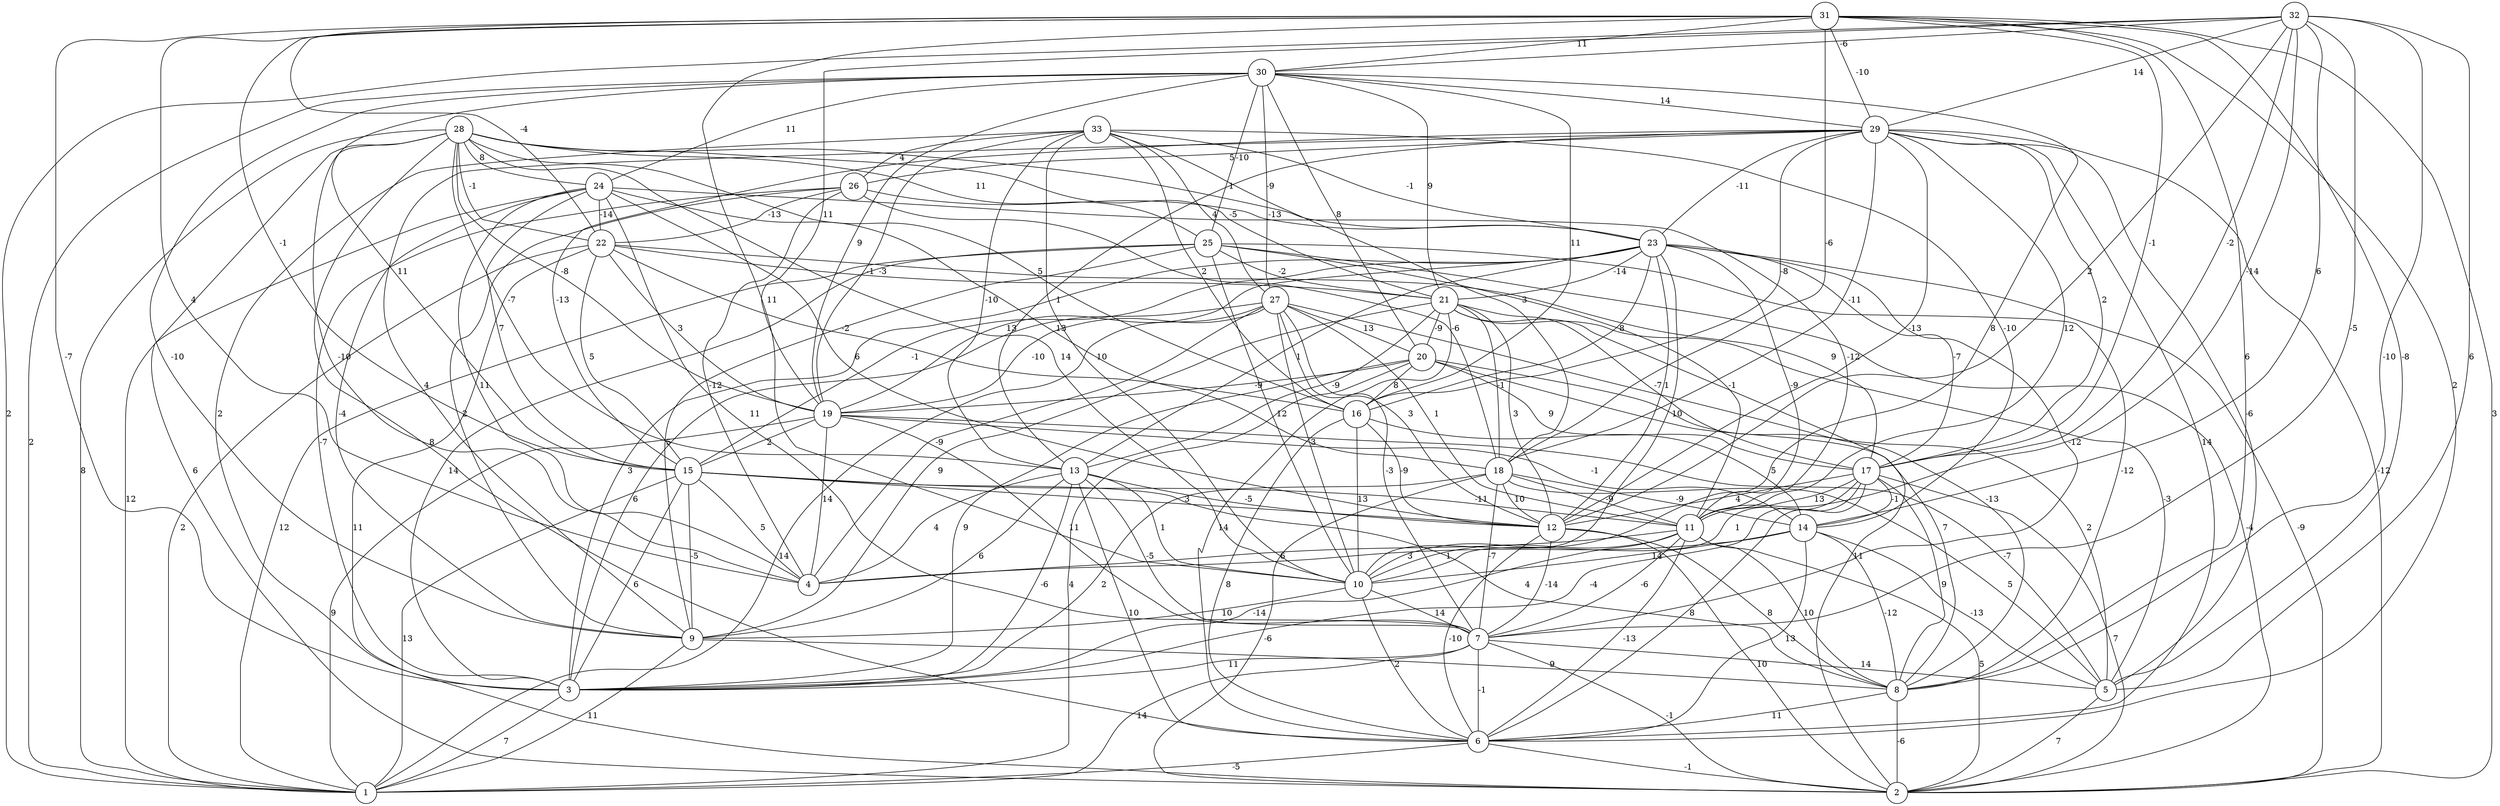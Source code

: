 graph { 
	 fontname="Helvetica,Arial,sans-serif" 
	 node [shape = circle]; 
	 33 -- 3 [label = "2"];
	 33 -- 10 [label = "10"];
	 33 -- 13 [label = "-10"];
	 33 -- 14 [label = "-10"];
	 33 -- 16 [label = "2"];
	 33 -- 18 [label = "3"];
	 33 -- 19 [label = "-1"];
	 33 -- 23 [label = "-1"];
	 33 -- 26 [label = "4"];
	 33 -- 27 [label = "4"];
	 32 -- 1 [label = "2"];
	 32 -- 5 [label = "6"];
	 32 -- 7 [label = "-5"];
	 32 -- 8 [label = "-10"];
	 32 -- 11 [label = "-14"];
	 32 -- 12 [label = "2"];
	 32 -- 14 [label = "6"];
	 32 -- 17 [label = "-2"];
	 32 -- 19 [label = "11"];
	 32 -- 29 [label = "14"];
	 32 -- 30 [label = "-6"];
	 31 -- 2 [label = "3"];
	 31 -- 3 [label = "-7"];
	 31 -- 4 [label = "4"];
	 31 -- 5 [label = "-8"];
	 31 -- 6 [label = "2"];
	 31 -- 8 [label = "6"];
	 31 -- 10 [label = "11"];
	 31 -- 15 [label = "-1"];
	 31 -- 17 [label = "-1"];
	 31 -- 18 [label = "-6"];
	 31 -- 22 [label = "-4"];
	 31 -- 29 [label = "-10"];
	 31 -- 30 [label = "11"];
	 30 -- 1 [label = "2"];
	 30 -- 9 [label = "-10"];
	 30 -- 10 [label = "8"];
	 30 -- 15 [label = "11"];
	 30 -- 16 [label = "11"];
	 30 -- 19 [label = "9"];
	 30 -- 20 [label = "8"];
	 30 -- 21 [label = "9"];
	 30 -- 24 [label = "11"];
	 30 -- 25 [label = "-10"];
	 30 -- 27 [label = "-9"];
	 30 -- 29 [label = "14"];
	 29 -- 2 [label = "-12"];
	 29 -- 5 [label = "-6"];
	 29 -- 6 [label = "14"];
	 29 -- 9 [label = "4"];
	 29 -- 11 [label = "12"];
	 29 -- 12 [label = "-13"];
	 29 -- 13 [label = "1"];
	 29 -- 15 [label = "-13"];
	 29 -- 16 [label = "-8"];
	 29 -- 17 [label = "2"];
	 29 -- 18 [label = "-11"];
	 29 -- 23 [label = "-11"];
	 29 -- 26 [label = "5"];
	 28 -- 1 [label = "8"];
	 28 -- 2 [label = "6"];
	 28 -- 4 [label = "-10"];
	 28 -- 6 [label = "8"];
	 28 -- 10 [label = "14"];
	 28 -- 13 [label = "-7"];
	 28 -- 16 [label = "5"];
	 28 -- 19 [label = "-8"];
	 28 -- 21 [label = "-5"];
	 28 -- 22 [label = "-1"];
	 28 -- 23 [label = "1"];
	 28 -- 24 [label = "8"];
	 28 -- 25 [label = "11"];
	 27 -- 1 [label = "14"];
	 27 -- 3 [label = "6"];
	 27 -- 4 [label = "-9"];
	 27 -- 7 [label = "-3"];
	 27 -- 8 [label = "-13"];
	 27 -- 10 [label = "3"];
	 27 -- 11 [label = "1"];
	 27 -- 12 [label = "3"];
	 27 -- 19 [label = "-10"];
	 27 -- 20 [label = "13"];
	 26 -- 3 [label = "-7"];
	 26 -- 4 [label = "-12"];
	 26 -- 9 [label = "2"];
	 26 -- 18 [label = "-6"];
	 26 -- 22 [label = "-13"];
	 26 -- 23 [label = "-13"];
	 25 -- 1 [label = "12"];
	 25 -- 2 [label = "-4"];
	 25 -- 3 [label = "14"];
	 25 -- 8 [label = "-12"];
	 25 -- 9 [label = "5"];
	 25 -- 10 [label = "12"];
	 25 -- 11 [label = "-1"];
	 25 -- 21 [label = "-2"];
	 24 -- 1 [label = "12"];
	 24 -- 4 [label = "11"];
	 24 -- 7 [label = "11"];
	 24 -- 9 [label = "-4"];
	 24 -- 11 [label = "-12"];
	 24 -- 12 [label = "6"];
	 24 -- 15 [label = "7"];
	 24 -- 18 [label = "13"];
	 24 -- 22 [label = "-14"];
	 23 -- 2 [label = "-9"];
	 23 -- 3 [label = "3"];
	 23 -- 7 [label = "-12"];
	 23 -- 10 [label = "10"];
	 23 -- 11 [label = "-9"];
	 23 -- 12 [label = "1"];
	 23 -- 13 [label = "1"];
	 23 -- 15 [label = "-1"];
	 23 -- 16 [label = "8"];
	 23 -- 17 [label = "-7"];
	 23 -- 19 [label = "13"];
	 23 -- 21 [label = "-14"];
	 22 -- 1 [label = "2"];
	 22 -- 2 [label = "11"];
	 22 -- 15 [label = "5"];
	 22 -- 16 [label = "-2"];
	 22 -- 17 [label = "9"];
	 22 -- 19 [label = "3"];
	 22 -- 21 [label = "-3"];
	 21 -- 2 [label = "11"];
	 21 -- 5 [label = "-3"];
	 21 -- 6 [label = "14"];
	 21 -- 9 [label = "9"];
	 21 -- 12 [label = "3"];
	 21 -- 13 [label = "-9"];
	 21 -- 17 [label = "-7"];
	 21 -- 18 [label = "-1"];
	 21 -- 20 [label = "-9"];
	 20 -- 1 [label = "4"];
	 20 -- 3 [label = "9"];
	 20 -- 5 [label = "2"];
	 20 -- 8 [label = "7"];
	 20 -- 16 [label = "8"];
	 20 -- 17 [label = "9"];
	 20 -- 19 [label = "-9"];
	 19 -- 1 [label = "9"];
	 19 -- 4 [label = "14"];
	 19 -- 5 [label = "-7"];
	 19 -- 7 [label = "11"];
	 19 -- 14 [label = "-1"];
	 19 -- 15 [label = "2"];
	 18 -- 2 [label = "-6"];
	 18 -- 3 [label = "2"];
	 18 -- 5 [label = "5"];
	 18 -- 7 [label = "-7"];
	 18 -- 11 [label = "-9"];
	 18 -- 12 [label = "10"];
	 18 -- 14 [label = "-9"];
	 17 -- 2 [label = "7"];
	 17 -- 3 [label = "-4"];
	 17 -- 6 [label = "8"];
	 17 -- 8 [label = "9"];
	 17 -- 10 [label = "1"];
	 17 -- 11 [label = "13"];
	 17 -- 12 [label = "4"];
	 17 -- 14 [label = "-1"];
	 16 -- 6 [label = "8"];
	 16 -- 10 [label = "13"];
	 16 -- 12 [label = "-9"];
	 16 -- 14 [label = "5"];
	 15 -- 1 [label = "13"];
	 15 -- 3 [label = "6"];
	 15 -- 4 [label = "5"];
	 15 -- 8 [label = "4"];
	 15 -- 9 [label = "-5"];
	 15 -- 11 [label = "-11"];
	 15 -- 12 [label = "3"];
	 14 -- 4 [label = "3"];
	 14 -- 5 [label = "-13"];
	 14 -- 6 [label = "13"];
	 14 -- 8 [label = "-12"];
	 14 -- 10 [label = "14"];
	 13 -- 3 [label = "-6"];
	 13 -- 4 [label = "4"];
	 13 -- 6 [label = "10"];
	 13 -- 7 [label = "-5"];
	 13 -- 9 [label = "6"];
	 13 -- 10 [label = "1"];
	 13 -- 12 [label = "-5"];
	 12 -- 2 [label = "10"];
	 12 -- 6 [label = "-10"];
	 12 -- 7 [label = "-14"];
	 12 -- 8 [label = "8"];
	 11 -- 2 [label = "5"];
	 11 -- 3 [label = "-14"];
	 11 -- 4 [label = "6"];
	 11 -- 6 [label = "-13"];
	 11 -- 7 [label = "-6"];
	 11 -- 8 [label = "10"];
	 11 -- 10 [label = "1"];
	 10 -- 6 [label = "2"];
	 10 -- 7 [label = "14"];
	 10 -- 9 [label = "10"];
	 9 -- 1 [label = "11"];
	 9 -- 8 [label = "9"];
	 8 -- 2 [label = "-6"];
	 8 -- 6 [label = "11"];
	 7 -- 1 [label = "14"];
	 7 -- 2 [label = "-1"];
	 7 -- 3 [label = "11"];
	 7 -- 5 [label = "14"];
	 7 -- 6 [label = "-1"];
	 6 -- 1 [label = "-5"];
	 6 -- 2 [label = "-1"];
	 5 -- 2 [label = "7"];
	 3 -- 1 [label = "7"];
	 1;
	 2;
	 3;
	 4;
	 5;
	 6;
	 7;
	 8;
	 9;
	 10;
	 11;
	 12;
	 13;
	 14;
	 15;
	 16;
	 17;
	 18;
	 19;
	 20;
	 21;
	 22;
	 23;
	 24;
	 25;
	 26;
	 27;
	 28;
	 29;
	 30;
	 31;
	 32;
	 33;
}
